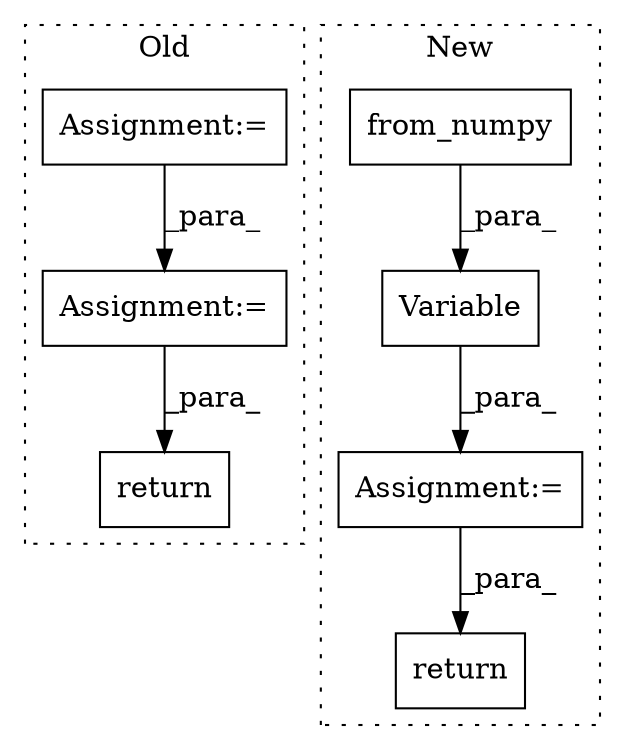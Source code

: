 digraph G {
subgraph cluster0 {
1 [label="return" a="41" s="1951" l="7" shape="box"];
4 [label="Assignment:=" a="7" s="1226" l="1" shape="box"];
6 [label="Assignment:=" a="7" s="1798" l="12" shape="box"];
label = "Old";
style="dotted";
}
subgraph cluster1 {
2 [label="from_numpy" a="32" s="2231,2265" l="11,1" shape="box"];
3 [label="return" a="41" s="2327" l="7" shape="box"];
5 [label="Assignment:=" a="7" s="2203" l="1" shape="box"];
7 [label="Variable" a="32" s="2216,2266" l="9,1" shape="box"];
label = "New";
style="dotted";
}
2 -> 7 [label="_para_"];
4 -> 6 [label="_para_"];
5 -> 3 [label="_para_"];
6 -> 1 [label="_para_"];
7 -> 5 [label="_para_"];
}